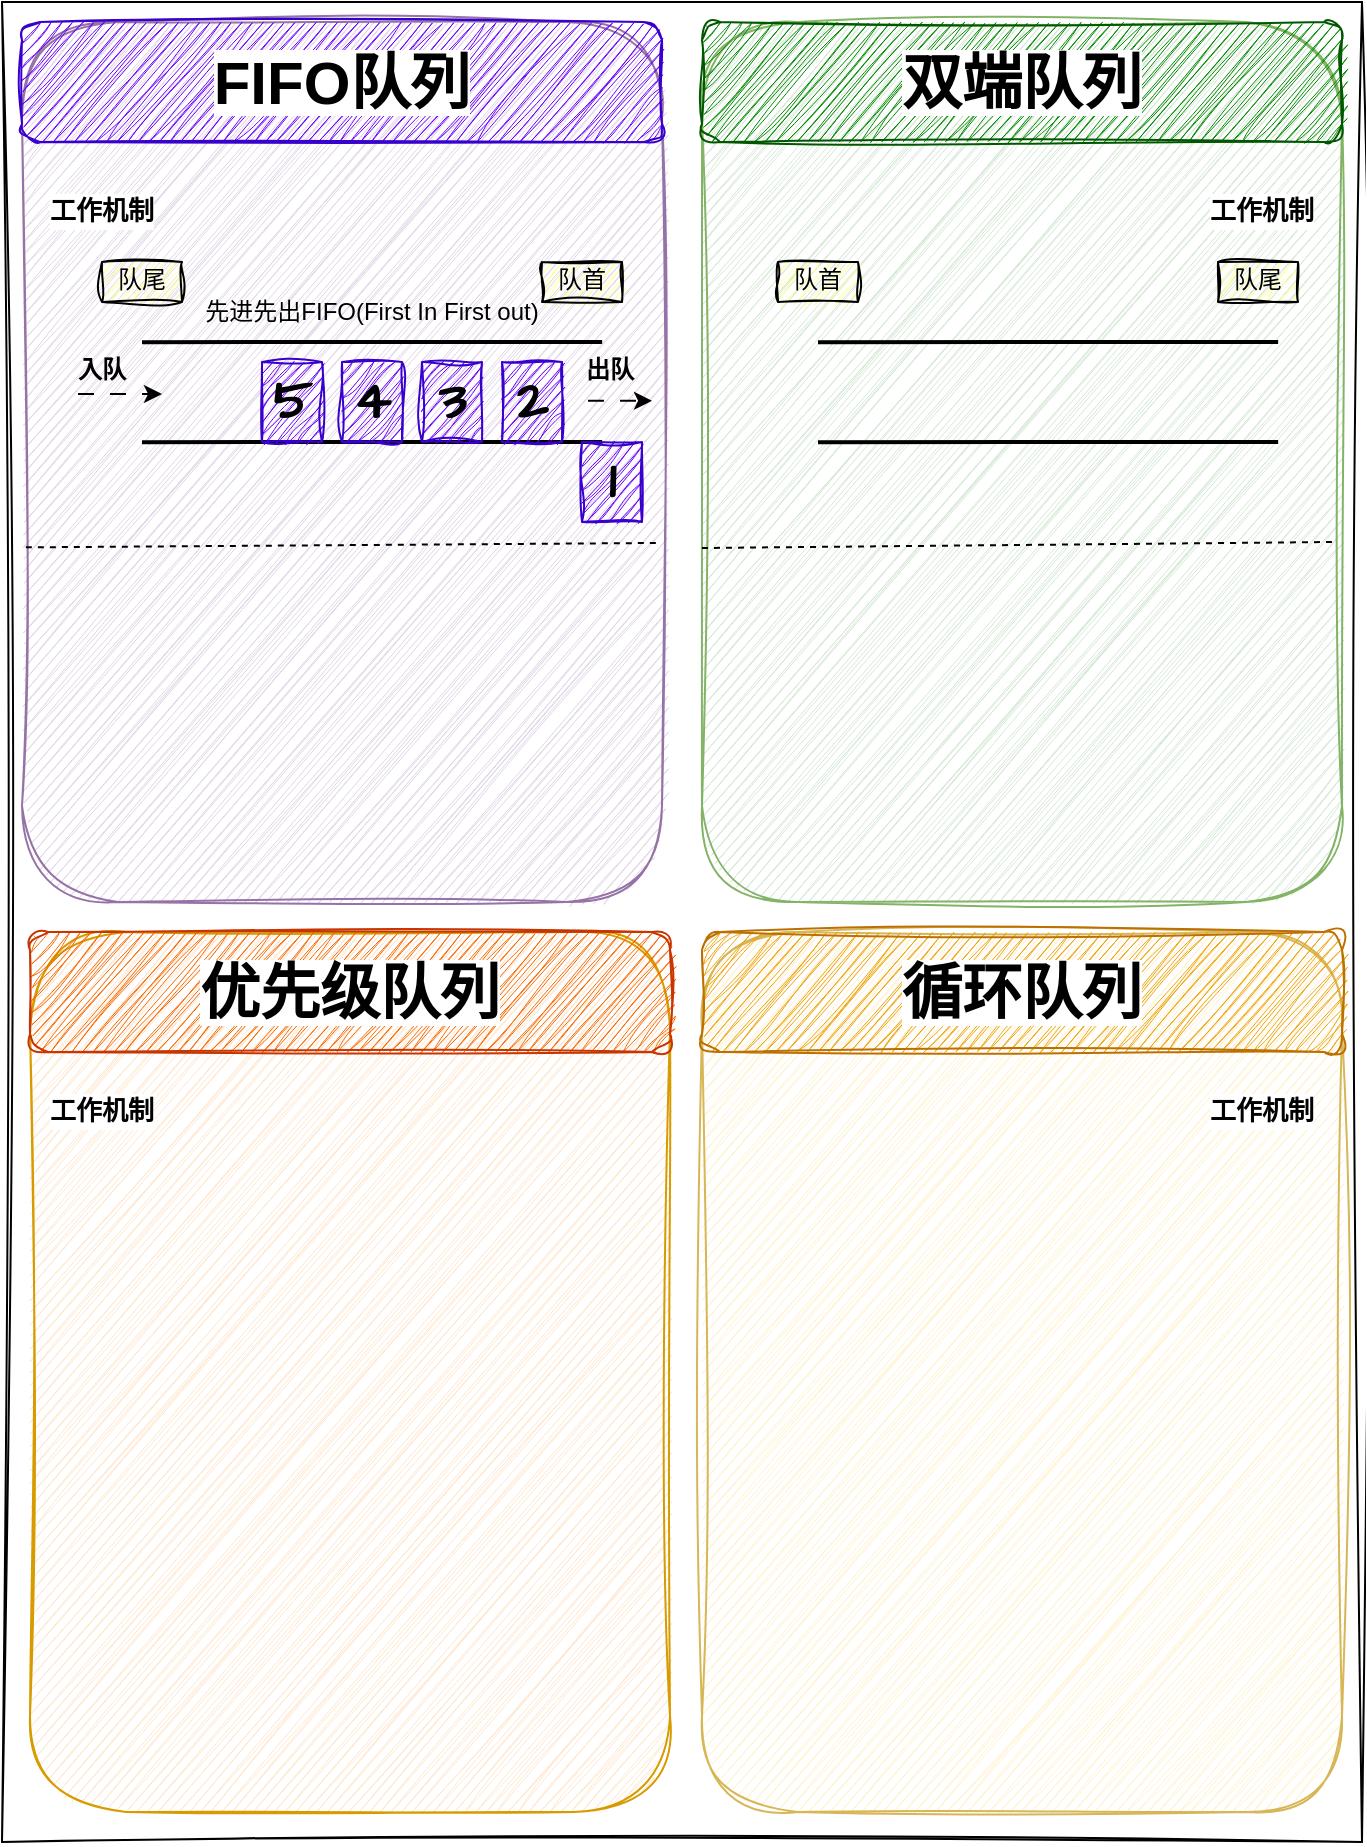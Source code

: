 <mxfile version="24.8.4">
  <diagram name="第 1 页" id="mWY-VB8-G_6gQcPZJyGA">
    <mxGraphModel dx="2440" dy="1319" grid="1" gridSize="10" guides="1" tooltips="1" connect="1" arrows="1" fold="1" page="1" pageScale="1" pageWidth="827" pageHeight="1169" math="0" shadow="0">
      <root>
        <mxCell id="0" />
        <mxCell id="1" parent="0" />
        <mxCell id="hMgspPJemzrpV8L7LL4D-1" value="" style="endArrow=none;html=1;rounded=0;sketch=1;hachureGap=4;jiggle=2;curveFitting=1;fontFamily=Architects Daughter;fontSource=https%3A%2F%2Ffonts.googleapis.com%2Fcss%3Ffamily%3DArchitects%2BDaughter;" edge="1" parent="1">
          <mxGeometry width="50" height="50" relative="1" as="geometry">
            <mxPoint x="80" y="120" as="sourcePoint" />
            <mxPoint x="760" y="120" as="targetPoint" />
          </mxGeometry>
        </mxCell>
        <mxCell id="hMgspPJemzrpV8L7LL4D-2" value="" style="endArrow=none;html=1;rounded=0;sketch=1;hachureGap=4;jiggle=2;curveFitting=1;fontFamily=Architects Daughter;fontSource=https%3A%2F%2Ffonts.googleapis.com%2Fcss%3Ffamily%3DArchitects%2BDaughter;" edge="1" parent="1">
          <mxGeometry width="50" height="50" relative="1" as="geometry">
            <mxPoint x="80" y="120" as="sourcePoint" />
            <mxPoint x="80" y="1040" as="targetPoint" />
          </mxGeometry>
        </mxCell>
        <mxCell id="hMgspPJemzrpV8L7LL4D-3" value="" style="endArrow=none;html=1;rounded=0;sketch=1;hachureGap=4;jiggle=2;curveFitting=1;fontFamily=Architects Daughter;fontSource=https%3A%2F%2Ffonts.googleapis.com%2Fcss%3Ffamily%3DArchitects%2BDaughter;" edge="1" parent="1">
          <mxGeometry width="50" height="50" relative="1" as="geometry">
            <mxPoint x="80" y="1040" as="sourcePoint" />
            <mxPoint x="760" y="1040" as="targetPoint" />
          </mxGeometry>
        </mxCell>
        <mxCell id="hMgspPJemzrpV8L7LL4D-4" value="" style="endArrow=none;html=1;rounded=0;sketch=1;hachureGap=4;jiggle=2;curveFitting=1;fontFamily=Architects Daughter;fontSource=https%3A%2F%2Ffonts.googleapis.com%2Fcss%3Ffamily%3DArchitects%2BDaughter;" edge="1" parent="1">
          <mxGeometry width="50" height="50" relative="1" as="geometry">
            <mxPoint x="760" y="120" as="sourcePoint" />
            <mxPoint x="760" y="1040" as="targetPoint" />
          </mxGeometry>
        </mxCell>
        <mxCell id="hMgspPJemzrpV8L7LL4D-5" value="" style="rounded=1;whiteSpace=wrap;html=1;sketch=1;hachureGap=4;jiggle=2;curveFitting=1;fontFamily=Architects Daughter;fontSource=https%3A%2F%2Ffonts.googleapis.com%2Fcss%3Ffamily%3DArchitects%2BDaughter;fillColor=#e1d5e7;strokeColor=#9673a6;" vertex="1" parent="1">
          <mxGeometry x="90" y="130" width="320" height="440" as="geometry" />
        </mxCell>
        <mxCell id="hMgspPJemzrpV8L7LL4D-10" value="" style="rounded=1;whiteSpace=wrap;html=1;sketch=1;hachureGap=4;jiggle=2;curveFitting=1;fontFamily=Architects Daughter;fontSource=https%3A%2F%2Ffonts.googleapis.com%2Fcss%3Ffamily%3DArchitects%2BDaughter;fillColor=#ffe6cc;strokeColor=#d79b00;" vertex="1" parent="1">
          <mxGeometry x="94" y="585" width="320" height="440" as="geometry" />
        </mxCell>
        <mxCell id="hMgspPJemzrpV8L7LL4D-11" value="" style="rounded=1;whiteSpace=wrap;html=1;sketch=1;hachureGap=4;jiggle=2;curveFitting=1;fontFamily=Architects Daughter;fontSource=https%3A%2F%2Ffonts.googleapis.com%2Fcss%3Ffamily%3DArchitects%2BDaughter;fillColor=#d5e8d4;strokeColor=#82b366;" vertex="1" parent="1">
          <mxGeometry x="430" y="130" width="320" height="440" as="geometry" />
        </mxCell>
        <mxCell id="hMgspPJemzrpV8L7LL4D-12" value="" style="rounded=1;whiteSpace=wrap;html=1;sketch=1;hachureGap=4;jiggle=2;curveFitting=1;fontFamily=Architects Daughter;fontSource=https%3A%2F%2Ffonts.googleapis.com%2Fcss%3Ffamily%3DArchitects%2BDaughter;fillColor=#fff2cc;strokeColor=#d6b656;" vertex="1" parent="1">
          <mxGeometry x="430" y="585" width="320" height="440" as="geometry" />
        </mxCell>
        <mxCell id="hMgspPJemzrpV8L7LL4D-14" value="&lt;font face=&quot;Helvetica&quot; size=&quot;1&quot; color=&quot;#000000&quot;&gt;&lt;b style=&quot;background-color: rgb(255, 255, 255); font-size: 30px;&quot;&gt;FIFO队列&lt;/b&gt;&lt;/font&gt;" style="rounded=1;whiteSpace=wrap;html=1;sketch=1;hachureGap=4;jiggle=2;curveFitting=1;fontFamily=Architects Daughter;fontSource=https%3A%2F%2Ffonts.googleapis.com%2Fcss%3Ffamily%3DArchitects%2BDaughter;fillColor=#6a00ff;fontColor=#ffffff;strokeColor=#3700CC;" vertex="1" parent="1">
          <mxGeometry x="90" y="130" width="320" height="60" as="geometry" />
        </mxCell>
        <mxCell id="hMgspPJemzrpV8L7LL4D-16" value="&lt;b style=&quot;forced-color-adjust: none; color: rgb(0, 0, 0); font-family: Helvetica; font-style: normal; font-variant-ligatures: normal; font-variant-caps: normal; letter-spacing: normal; orphans: 2; text-align: center; text-indent: 0px; text-transform: none; widows: 2; word-spacing: 0px; -webkit-text-stroke-width: 0px; white-space: normal; text-decoration-thickness: initial; text-decoration-style: initial; text-decoration-color: initial; background-color: rgb(255, 255, 255); font-size: 30px;&quot;&gt;双端队列&lt;/b&gt;" style="rounded=1;whiteSpace=wrap;html=1;sketch=1;hachureGap=4;jiggle=2;curveFitting=1;fontFamily=Architects Daughter;fontSource=https%3A%2F%2Ffonts.googleapis.com%2Fcss%3Ffamily%3DArchitects%2BDaughter;fillColor=#008a00;fontColor=#ffffff;strokeColor=#005700;" vertex="1" parent="1">
          <mxGeometry x="430" y="130" width="320" height="60" as="geometry" />
        </mxCell>
        <mxCell id="hMgspPJemzrpV8L7LL4D-17" value="&lt;b style=&quot;forced-color-adjust: none; color: rgb(0, 0, 0); font-family: Helvetica; font-style: normal; font-variant-ligatures: normal; font-variant-caps: normal; letter-spacing: normal; orphans: 2; text-align: center; text-indent: 0px; text-transform: none; widows: 2; word-spacing: 0px; -webkit-text-stroke-width: 0px; white-space: normal; text-decoration-thickness: initial; text-decoration-style: initial; text-decoration-color: initial; background-color: rgb(255, 255, 255); font-size: 30px;&quot;&gt;优先级队列&lt;/b&gt;" style="rounded=1;whiteSpace=wrap;html=1;sketch=1;hachureGap=4;jiggle=2;curveFitting=1;fontFamily=Architects Daughter;fontSource=https%3A%2F%2Ffonts.googleapis.com%2Fcss%3Ffamily%3DArchitects%2BDaughter;fillColor=#fa6800;fontColor=#000000;strokeColor=#C73500;" vertex="1" parent="1">
          <mxGeometry x="94" y="585" width="320" height="60" as="geometry" />
        </mxCell>
        <mxCell id="hMgspPJemzrpV8L7LL4D-18" value="&lt;b style=&quot;forced-color-adjust: none; color: rgb(0, 0, 0); font-family: Helvetica; font-style: normal; font-variant-ligatures: normal; font-variant-caps: normal; letter-spacing: normal; orphans: 2; text-align: center; text-indent: 0px; text-transform: none; widows: 2; word-spacing: 0px; -webkit-text-stroke-width: 0px; white-space: normal; text-decoration-thickness: initial; text-decoration-style: initial; text-decoration-color: initial; background-color: rgb(255, 255, 255); font-size: 30px;&quot;&gt;循环队列&lt;/b&gt;" style="rounded=1;whiteSpace=wrap;html=1;sketch=1;hachureGap=4;jiggle=2;curveFitting=1;fontFamily=Architects Daughter;fontSource=https%3A%2F%2Ffonts.googleapis.com%2Fcss%3Ffamily%3DArchitects%2BDaughter;fillColor=#f0a30a;fontColor=#000000;strokeColor=#BD7000;" vertex="1" parent="1">
          <mxGeometry x="430" y="585" width="320" height="60" as="geometry" />
        </mxCell>
        <mxCell id="hMgspPJemzrpV8L7LL4D-20" value="&lt;b style=&quot;&quot;&gt;&lt;font style=&quot;font-size: 13px; background-color: rgb(255, 255, 255);&quot;&gt;工作机制&lt;/font&gt;&lt;/b&gt;" style="text;html=1;align=center;verticalAlign=middle;whiteSpace=wrap;rounded=0;fontFamily=Architects Daughter;fontSource=https%3A%2F%2Ffonts.googleapis.com%2Fcss%3Ffamily%3DArchitects%2BDaughter;" vertex="1" parent="1">
          <mxGeometry x="100" y="210" width="60" height="30" as="geometry" />
        </mxCell>
        <mxCell id="hMgspPJemzrpV8L7LL4D-21" value="&lt;b style=&quot;&quot;&gt;&lt;font style=&quot;font-size: 13px; background-color: rgb(255, 255, 255);&quot;&gt;工作机制&lt;/font&gt;&lt;/b&gt;" style="text;html=1;align=center;verticalAlign=middle;whiteSpace=wrap;rounded=0;fontFamily=Architects Daughter;fontSource=https%3A%2F%2Ffonts.googleapis.com%2Fcss%3Ffamily%3DArchitects%2BDaughter;" vertex="1" parent="1">
          <mxGeometry x="680" y="210" width="60" height="30" as="geometry" />
        </mxCell>
        <mxCell id="hMgspPJemzrpV8L7LL4D-22" value="&lt;b style=&quot;&quot;&gt;&lt;font style=&quot;font-size: 13px; background-color: rgb(255, 255, 255);&quot;&gt;工作机制&lt;/font&gt;&lt;/b&gt;" style="text;html=1;align=center;verticalAlign=middle;whiteSpace=wrap;rounded=0;fontFamily=Architects Daughter;fontSource=https%3A%2F%2Ffonts.googleapis.com%2Fcss%3Ffamily%3DArchitects%2BDaughter;" vertex="1" parent="1">
          <mxGeometry x="680" y="660" width="60" height="30" as="geometry" />
        </mxCell>
        <mxCell id="hMgspPJemzrpV8L7LL4D-23" value="&lt;b style=&quot;&quot;&gt;&lt;font style=&quot;font-size: 13px; background-color: rgb(255, 255, 255);&quot;&gt;工作机制&lt;/font&gt;&lt;/b&gt;" style="text;html=1;align=center;verticalAlign=middle;whiteSpace=wrap;rounded=0;fontFamily=Architects Daughter;fontSource=https%3A%2F%2Ffonts.googleapis.com%2Fcss%3Ffamily%3DArchitects%2BDaughter;" vertex="1" parent="1">
          <mxGeometry x="100" y="660" width="60" height="30" as="geometry" />
        </mxCell>
        <mxCell id="hMgspPJemzrpV8L7LL4D-24" value="" style="endArrow=none;html=1;rounded=0;hachureGap=4;fontFamily=Architects Daughter;fontSource=https%3A%2F%2Ffonts.googleapis.com%2Fcss%3Ffamily%3DArchitects%2BDaughter;entryX=0.844;entryY=0.318;entryDx=0;entryDy=0;entryPerimeter=0;flowAnimation=0;strokeWidth=2;" edge="1" parent="1">
          <mxGeometry width="50" height="50" relative="1" as="geometry">
            <mxPoint x="150" y="290.08" as="sourcePoint" />
            <mxPoint x="380.08" y="290.0" as="targetPoint" />
          </mxGeometry>
        </mxCell>
        <mxCell id="hMgspPJemzrpV8L7LL4D-25" value="" style="endArrow=none;html=1;rounded=0;hachureGap=4;fontFamily=Architects Daughter;fontSource=https%3A%2F%2Ffonts.googleapis.com%2Fcss%3Ffamily%3DArchitects%2BDaughter;entryX=0.844;entryY=0.318;entryDx=0;entryDy=0;entryPerimeter=0;flowAnimation=0;strokeWidth=2;" edge="1" parent="1">
          <mxGeometry width="50" height="50" relative="1" as="geometry">
            <mxPoint x="150" y="340.08" as="sourcePoint" />
            <mxPoint x="380.08" y="340.0" as="targetPoint" />
          </mxGeometry>
        </mxCell>
        <mxCell id="hMgspPJemzrpV8L7LL4D-29" value="队尾" style="rounded=0;whiteSpace=wrap;html=1;sketch=1;hachureGap=4;jiggle=2;curveFitting=1;fontFamily=Architects Daughter;fontSource=https%3A%2F%2Ffonts.googleapis.com%2Fcss%3Ffamily%3DArchitects%2BDaughter;fillColor=#FFFF99;" vertex="1" parent="1">
          <mxGeometry x="130" y="250" width="40" height="20" as="geometry" />
        </mxCell>
        <mxCell id="hMgspPJemzrpV8L7LL4D-30" value="队首" style="rounded=0;whiteSpace=wrap;html=1;sketch=1;hachureGap=4;jiggle=2;curveFitting=1;fontFamily=Architects Daughter;fontSource=https%3A%2F%2Ffonts.googleapis.com%2Fcss%3Ffamily%3DArchitects%2BDaughter;fillColor=#FFFF99;" vertex="1" parent="1">
          <mxGeometry x="350" y="250" width="40" height="20" as="geometry" />
        </mxCell>
        <mxCell id="hMgspPJemzrpV8L7LL4D-32" value="" style="endArrow=none;dashed=1;html=1;rounded=0;hachureGap=4;fontFamily=Architects Daughter;fontSource=https%3A%2F%2Ffonts.googleapis.com%2Fcss%3Ffamily%3DArchitects%2BDaughter;entryX=0.991;entryY=0.592;entryDx=0;entryDy=0;entryPerimeter=0;exitX=0.006;exitY=0.597;exitDx=0;exitDy=0;exitPerimeter=0;flowAnimation=0;" edge="1" parent="1" source="hMgspPJemzrpV8L7LL4D-5" target="hMgspPJemzrpV8L7LL4D-5">
          <mxGeometry width="50" height="50" relative="1" as="geometry">
            <mxPoint x="180" y="440" as="sourcePoint" />
            <mxPoint x="230" y="390" as="targetPoint" />
          </mxGeometry>
        </mxCell>
        <mxCell id="hMgspPJemzrpV8L7LL4D-33" value="" style="endArrow=none;html=1;rounded=0;hachureGap=4;fontFamily=Architects Daughter;fontSource=https%3A%2F%2Ffonts.googleapis.com%2Fcss%3Ffamily%3DArchitects%2BDaughter;entryX=0.844;entryY=0.318;entryDx=0;entryDy=0;entryPerimeter=0;flowAnimation=0;strokeWidth=2;" edge="1" parent="1">
          <mxGeometry width="50" height="50" relative="1" as="geometry">
            <mxPoint x="488" y="290.08" as="sourcePoint" />
            <mxPoint x="718.08" y="290.0" as="targetPoint" />
          </mxGeometry>
        </mxCell>
        <mxCell id="hMgspPJemzrpV8L7LL4D-34" value="" style="endArrow=none;html=1;rounded=0;hachureGap=4;fontFamily=Architects Daughter;fontSource=https%3A%2F%2Ffonts.googleapis.com%2Fcss%3Ffamily%3DArchitects%2BDaughter;entryX=0.844;entryY=0.318;entryDx=0;entryDy=0;entryPerimeter=0;flowAnimation=0;strokeWidth=2;" edge="1" parent="1">
          <mxGeometry width="50" height="50" relative="1" as="geometry">
            <mxPoint x="488" y="340.08" as="sourcePoint" />
            <mxPoint x="718.08" y="340.0" as="targetPoint" />
          </mxGeometry>
        </mxCell>
        <mxCell id="hMgspPJemzrpV8L7LL4D-35" value="队首" style="rounded=0;whiteSpace=wrap;html=1;sketch=1;hachureGap=4;jiggle=2;curveFitting=1;fontFamily=Architects Daughter;fontSource=https%3A%2F%2Ffonts.googleapis.com%2Fcss%3Ffamily%3DArchitects%2BDaughter;fillColor=#FFFF99;" vertex="1" parent="1">
          <mxGeometry x="468" y="250" width="40" height="20" as="geometry" />
        </mxCell>
        <mxCell id="hMgspPJemzrpV8L7LL4D-36" value="队尾" style="rounded=0;whiteSpace=wrap;html=1;sketch=1;hachureGap=4;jiggle=2;curveFitting=1;fontFamily=Architects Daughter;fontSource=https%3A%2F%2Ffonts.googleapis.com%2Fcss%3Ffamily%3DArchitects%2BDaughter;fillColor=#FFFF99;" vertex="1" parent="1">
          <mxGeometry x="688" y="250" width="40" height="20" as="geometry" />
        </mxCell>
        <mxCell id="hMgspPJemzrpV8L7LL4D-37" value="" style="endArrow=none;dashed=1;html=1;rounded=0;hachureGap=4;fontFamily=Architects Daughter;fontSource=https%3A%2F%2Ffonts.googleapis.com%2Fcss%3Ffamily%3DArchitects%2BDaughter;entryX=0.991;entryY=0.592;entryDx=0;entryDy=0;entryPerimeter=0;exitX=0.006;exitY=0.597;exitDx=0;exitDy=0;exitPerimeter=0;flowAnimation=0;" edge="1" parent="1">
          <mxGeometry width="50" height="50" relative="1" as="geometry">
            <mxPoint x="430" y="393" as="sourcePoint" />
            <mxPoint x="745" y="390" as="targetPoint" />
          </mxGeometry>
        </mxCell>
        <mxCell id="hMgspPJemzrpV8L7LL4D-38" value="&lt;b&gt;&lt;font color=&quot;#000000&quot; style=&quot;font-size: 27px;&quot;&gt;1&lt;/font&gt;&lt;/b&gt;" style="rounded=0;whiteSpace=wrap;html=1;hachureGap=4;fontFamily=Architects Daughter;fontSource=https%3A%2F%2Ffonts.googleapis.com%2Fcss%3Ffamily%3DArchitects%2BDaughter;fillColor=#6a00ff;fontColor=#ffffff;strokeColor=#3700CC;sketch=1;curveFitting=1;jiggle=2;" vertex="1" parent="1">
          <mxGeometry x="370" y="340" width="30" height="40" as="geometry" />
        </mxCell>
        <mxCell id="hMgspPJemzrpV8L7LL4D-40" value="&lt;b&gt;&lt;font color=&quot;#000000&quot; style=&quot;font-size: 27px;&quot;&gt;2&lt;/font&gt;&lt;/b&gt;" style="rounded=0;whiteSpace=wrap;html=1;hachureGap=4;fontFamily=Architects Daughter;fontSource=https%3A%2F%2Ffonts.googleapis.com%2Fcss%3Ffamily%3DArchitects%2BDaughter;fillColor=#6a00ff;fontColor=#ffffff;strokeColor=#3700CC;sketch=1;curveFitting=1;jiggle=2;" vertex="1" parent="1">
          <mxGeometry x="330" y="300" width="30" height="40" as="geometry" />
        </mxCell>
        <mxCell id="hMgspPJemzrpV8L7LL4D-41" value="&lt;b&gt;&lt;font color=&quot;#000000&quot; style=&quot;font-size: 27px;&quot;&gt;3&lt;/font&gt;&lt;/b&gt;" style="rounded=0;whiteSpace=wrap;html=1;hachureGap=4;fontFamily=Architects Daughter;fontSource=https%3A%2F%2Ffonts.googleapis.com%2Fcss%3Ffamily%3DArchitects%2BDaughter;fillColor=#6a00ff;fontColor=#ffffff;strokeColor=#3700CC;sketch=1;curveFitting=1;jiggle=2;" vertex="1" parent="1">
          <mxGeometry x="290" y="300" width="30" height="40" as="geometry" />
        </mxCell>
        <mxCell id="hMgspPJemzrpV8L7LL4D-44" value="&lt;b&gt;&lt;font color=&quot;#000000&quot; style=&quot;font-size: 27px;&quot;&gt;4&lt;/font&gt;&lt;/b&gt;" style="rounded=0;whiteSpace=wrap;html=1;hachureGap=4;fontFamily=Architects Daughter;fontSource=https%3A%2F%2Ffonts.googleapis.com%2Fcss%3Ffamily%3DArchitects%2BDaughter;fillColor=#6a00ff;fontColor=#ffffff;strokeColor=#3700CC;sketch=1;curveFitting=1;jiggle=2;" vertex="1" parent="1">
          <mxGeometry x="250" y="300" width="30" height="40" as="geometry" />
        </mxCell>
        <mxCell id="hMgspPJemzrpV8L7LL4D-45" value="&lt;b&gt;&lt;font color=&quot;#000000&quot; style=&quot;font-size: 27px;&quot;&gt;5&lt;/font&gt;&lt;/b&gt;" style="rounded=0;whiteSpace=wrap;html=1;hachureGap=4;fontFamily=Architects Daughter;fontSource=https%3A%2F%2Ffonts.googleapis.com%2Fcss%3Ffamily%3DArchitects%2BDaughter;fillColor=#6a00ff;fontColor=#ffffff;strokeColor=#3700CC;sketch=1;curveFitting=1;jiggle=2;" vertex="1" parent="1">
          <mxGeometry x="210" y="300" width="30" height="40" as="geometry" />
        </mxCell>
        <mxCell id="hMgspPJemzrpV8L7LL4D-46" value="&lt;font face=&quot;Helvetica&quot;&gt;先进先出FIFO(First In First out)&lt;/font&gt;" style="text;html=1;align=center;verticalAlign=middle;whiteSpace=wrap;rounded=0;fontFamily=Architects Daughter;fontSource=https%3A%2F%2Ffonts.googleapis.com%2Fcss%3Ffamily%3DArchitects%2BDaughter;" vertex="1" parent="1">
          <mxGeometry x="160" y="260" width="210" height="30" as="geometry" />
        </mxCell>
        <mxCell id="hMgspPJemzrpV8L7LL4D-48" value="" style="endArrow=classic;html=1;rounded=0;hachureGap=4;fontFamily=Architects Daughter;fontSource=https%3A%2F%2Ffonts.googleapis.com%2Fcss%3Ffamily%3DArchitects%2BDaughter;flowAnimation=1;" edge="1" parent="1">
          <mxGeometry width="50" height="50" relative="1" as="geometry">
            <mxPoint x="110" y="316" as="sourcePoint" />
            <mxPoint x="160" y="316" as="targetPoint" />
          </mxGeometry>
        </mxCell>
        <mxCell id="hMgspPJemzrpV8L7LL4D-49" value="" style="endArrow=classic;html=1;rounded=0;hachureGap=4;fontFamily=Architects Daughter;fontSource=https%3A%2F%2Ffonts.googleapis.com%2Fcss%3Ffamily%3DArchitects%2BDaughter;flowAnimation=1;" edge="1" parent="1">
          <mxGeometry width="50" height="50" relative="1" as="geometry">
            <mxPoint x="365" y="319.41" as="sourcePoint" />
            <mxPoint x="405" y="319.41" as="targetPoint" />
          </mxGeometry>
        </mxCell>
        <mxCell id="hMgspPJemzrpV8L7LL4D-50" value="&lt;b&gt;入队&lt;/b&gt;" style="text;html=1;align=center;verticalAlign=middle;whiteSpace=wrap;rounded=0;fontFamily=Architects Daughter;fontSource=https%3A%2F%2Ffonts.googleapis.com%2Fcss%3Ffamily%3DArchitects%2BDaughter;" vertex="1" parent="1">
          <mxGeometry x="100" y="290" width="60" height="30" as="geometry" />
        </mxCell>
        <mxCell id="hMgspPJemzrpV8L7LL4D-51" value="&lt;b&gt;出队&lt;/b&gt;" style="text;html=1;align=center;verticalAlign=middle;whiteSpace=wrap;rounded=0;fontFamily=Architects Daughter;fontSource=https%3A%2F%2Ffonts.googleapis.com%2Fcss%3Ffamily%3DArchitects%2BDaughter;" vertex="1" parent="1">
          <mxGeometry x="354" y="290" width="60" height="30" as="geometry" />
        </mxCell>
      </root>
    </mxGraphModel>
  </diagram>
</mxfile>
